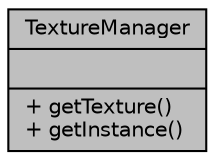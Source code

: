 digraph "TextureManager"
{
  edge [fontname="Helvetica",fontsize="10",labelfontname="Helvetica",labelfontsize="10"];
  node [fontname="Helvetica",fontsize="10",shape=record];
  Node1 [label="{TextureManager\n||+ getTexture()\l+ getInstance()\l}",height=0.2,width=0.4,color="black", fillcolor="grey75", style="filled", fontcolor="black"];
}
